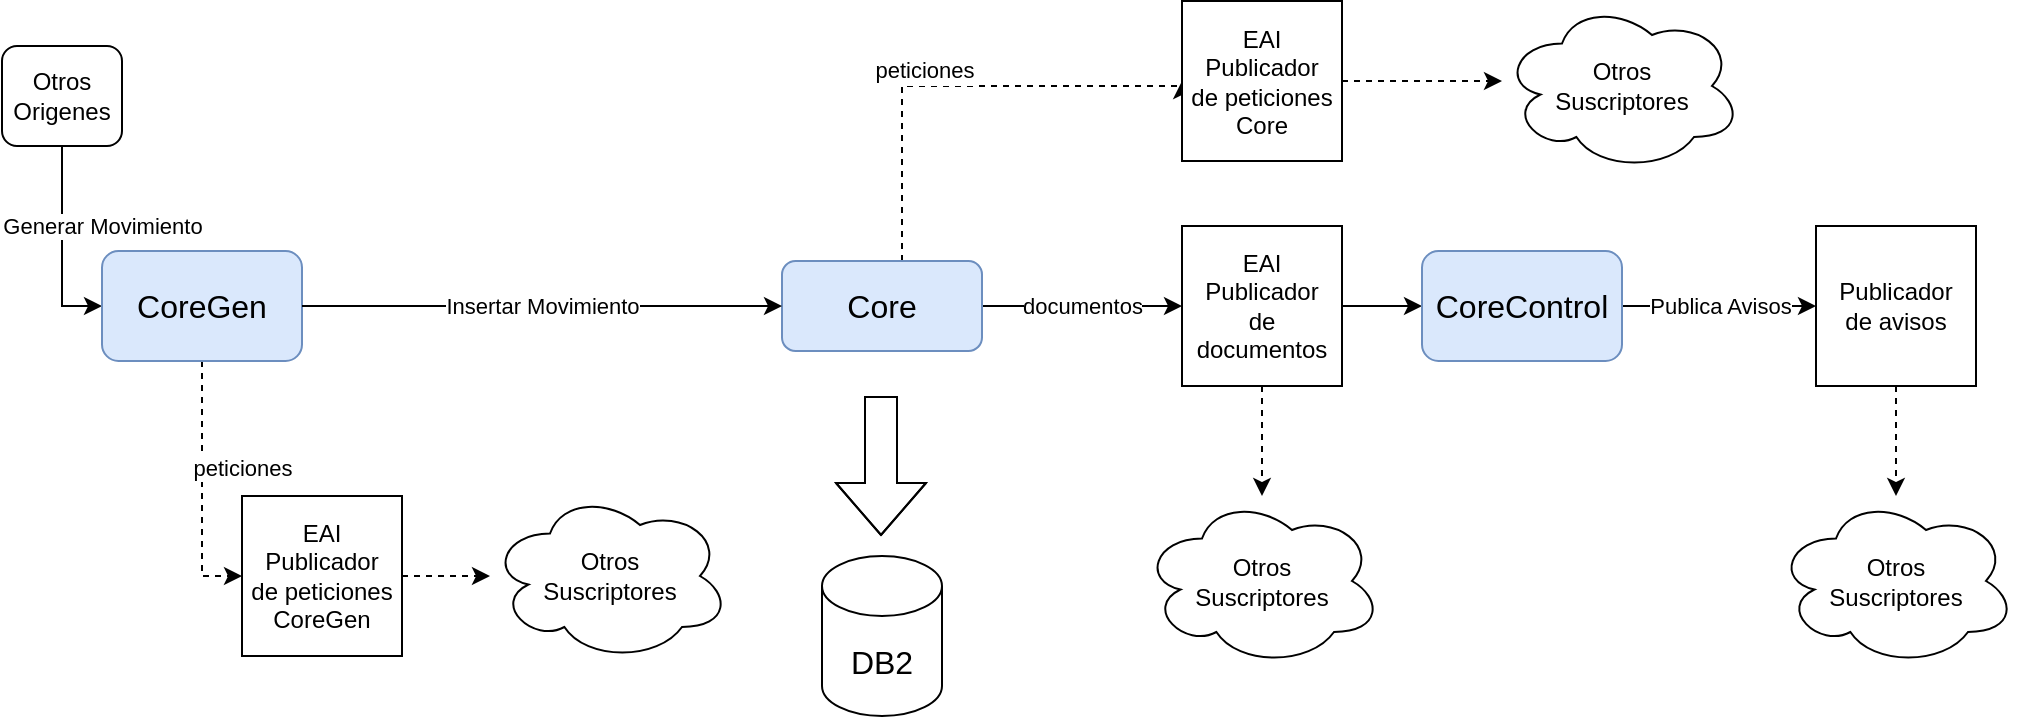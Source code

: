 <mxfile version="15.8.3" type="github">
  <diagram id="-0o5cr4pHuKrgGTw2OSu" name="Page-1">
    <mxGraphModel dx="1026" dy="752" grid="1" gridSize="10" guides="1" tooltips="1" connect="1" arrows="1" fold="1" page="1" pageScale="1" pageWidth="827" pageHeight="1169" math="0" shadow="0">
      <root>
        <mxCell id="0" />
        <mxCell id="1" parent="0" />
        <mxCell id="5MsrHsCFOJDOxcr9_rJd-3" value="Generar Movimiento" style="edgeStyle=orthogonalEdgeStyle;rounded=0;orthogonalLoop=1;jettySize=auto;html=1;entryX=0;entryY=0.5;entryDx=0;entryDy=0;" edge="1" parent="1" source="5MsrHsCFOJDOxcr9_rJd-1" target="5MsrHsCFOJDOxcr9_rJd-2">
          <mxGeometry x="-0.2" y="20" relative="1" as="geometry">
            <mxPoint as="offset" />
          </mxGeometry>
        </mxCell>
        <mxCell id="5MsrHsCFOJDOxcr9_rJd-1" value="Otros Origenes" style="rounded=1;whiteSpace=wrap;html=1;" vertex="1" parent="1">
          <mxGeometry x="50" y="110" width="60" height="50" as="geometry" />
        </mxCell>
        <mxCell id="5MsrHsCFOJDOxcr9_rJd-9" value="peticiones" style="edgeStyle=orthogonalEdgeStyle;rounded=0;orthogonalLoop=1;jettySize=auto;html=1;entryX=0;entryY=0.5;entryDx=0;entryDy=0;dashed=1;" edge="1" parent="1" source="5MsrHsCFOJDOxcr9_rJd-2" target="5MsrHsCFOJDOxcr9_rJd-8">
          <mxGeometry x="-0.176" y="20" relative="1" as="geometry">
            <mxPoint y="1" as="offset" />
          </mxGeometry>
        </mxCell>
        <mxCell id="5MsrHsCFOJDOxcr9_rJd-2" value="&lt;font style=&quot;font-size: 16px&quot;&gt;CoreGen&lt;/font&gt;" style="whiteSpace=wrap;html=1;rounded=1;fillColor=#dae8fc;strokeColor=#6c8ebf;" vertex="1" parent="1">
          <mxGeometry x="100" y="212.5" width="100" height="55" as="geometry" />
        </mxCell>
        <mxCell id="5MsrHsCFOJDOxcr9_rJd-11" value="documentos" style="edgeStyle=orthogonalEdgeStyle;rounded=0;orthogonalLoop=1;jettySize=auto;html=1;" edge="1" parent="1" source="5MsrHsCFOJDOxcr9_rJd-4" target="5MsrHsCFOJDOxcr9_rJd-6">
          <mxGeometry relative="1" as="geometry" />
        </mxCell>
        <mxCell id="5MsrHsCFOJDOxcr9_rJd-31" value="&lt;font style=&quot;font-size: 11px&quot;&gt;peticiones&lt;/font&gt;" style="edgeStyle=orthogonalEdgeStyle;rounded=0;orthogonalLoop=1;jettySize=auto;html=1;entryX=0;entryY=0.5;entryDx=0;entryDy=0;dashed=1;fontSize=16;" edge="1" parent="1" source="5MsrHsCFOJDOxcr9_rJd-4" target="5MsrHsCFOJDOxcr9_rJd-30">
          <mxGeometry x="-0.152" y="10" relative="1" as="geometry">
            <Array as="points">
              <mxPoint x="500" y="130" />
            </Array>
            <mxPoint x="1" as="offset" />
          </mxGeometry>
        </mxCell>
        <mxCell id="5MsrHsCFOJDOxcr9_rJd-4" value="&lt;font style=&quot;font-size: 16px&quot;&gt;Core&lt;/font&gt;" style="whiteSpace=wrap;html=1;rounded=1;fillColor=#dae8fc;strokeColor=#6c8ebf;" vertex="1" parent="1">
          <mxGeometry x="440" y="217.5" width="100" height="45" as="geometry" />
        </mxCell>
        <mxCell id="5MsrHsCFOJDOxcr9_rJd-12" style="edgeStyle=orthogonalEdgeStyle;rounded=0;orthogonalLoop=1;jettySize=auto;html=1;dashed=1;" edge="1" parent="1" source="5MsrHsCFOJDOxcr9_rJd-6" target="5MsrHsCFOJDOxcr9_rJd-13">
          <mxGeometry relative="1" as="geometry">
            <mxPoint x="760" y="240" as="targetPoint" />
          </mxGeometry>
        </mxCell>
        <mxCell id="5MsrHsCFOJDOxcr9_rJd-19" value="" style="edgeStyle=orthogonalEdgeStyle;rounded=0;orthogonalLoop=1;jettySize=auto;html=1;" edge="1" parent="1" source="5MsrHsCFOJDOxcr9_rJd-6" target="5MsrHsCFOJDOxcr9_rJd-17">
          <mxGeometry relative="1" as="geometry" />
        </mxCell>
        <mxCell id="5MsrHsCFOJDOxcr9_rJd-6" value="EAI&lt;br&gt;Publicador&lt;br&gt;de documentos" style="whiteSpace=wrap;html=1;aspect=fixed;" vertex="1" parent="1">
          <mxGeometry x="640" y="200" width="80" height="80" as="geometry" />
        </mxCell>
        <mxCell id="5MsrHsCFOJDOxcr9_rJd-10" value="Insertar Movimiento" style="edgeStyle=orthogonalEdgeStyle;rounded=0;orthogonalLoop=1;jettySize=auto;html=1;exitX=1;exitY=0.5;exitDx=0;exitDy=0;" edge="1" parent="1" source="5MsrHsCFOJDOxcr9_rJd-2" target="5MsrHsCFOJDOxcr9_rJd-4">
          <mxGeometry relative="1" as="geometry">
            <mxPoint x="380" y="210" as="sourcePoint" />
          </mxGeometry>
        </mxCell>
        <mxCell id="5MsrHsCFOJDOxcr9_rJd-16" style="edgeStyle=orthogonalEdgeStyle;rounded=0;orthogonalLoop=1;jettySize=auto;html=1;dashed=1;" edge="1" parent="1" source="5MsrHsCFOJDOxcr9_rJd-8" target="5MsrHsCFOJDOxcr9_rJd-15">
          <mxGeometry relative="1" as="geometry" />
        </mxCell>
        <mxCell id="5MsrHsCFOJDOxcr9_rJd-8" value="EAI&lt;br&gt;Publicador&lt;br&gt;de peticiones CoreGen" style="whiteSpace=wrap;html=1;aspect=fixed;" vertex="1" parent="1">
          <mxGeometry x="170" y="335" width="80" height="80" as="geometry" />
        </mxCell>
        <mxCell id="5MsrHsCFOJDOxcr9_rJd-13" value="Otros &lt;br&gt;Suscriptores" style="ellipse;shape=cloud;whiteSpace=wrap;html=1;" vertex="1" parent="1">
          <mxGeometry x="620" y="335" width="120" height="85" as="geometry" />
        </mxCell>
        <mxCell id="5MsrHsCFOJDOxcr9_rJd-15" value="Otros &lt;br&gt;Suscriptores" style="ellipse;shape=cloud;whiteSpace=wrap;html=1;" vertex="1" parent="1">
          <mxGeometry x="294" y="332.5" width="120" height="85" as="geometry" />
        </mxCell>
        <mxCell id="5MsrHsCFOJDOxcr9_rJd-20" value="Publica Avisos" style="edgeStyle=orthogonalEdgeStyle;rounded=0;orthogonalLoop=1;jettySize=auto;html=1;" edge="1" parent="1" source="5MsrHsCFOJDOxcr9_rJd-17" target="5MsrHsCFOJDOxcr9_rJd-18">
          <mxGeometry relative="1" as="geometry" />
        </mxCell>
        <mxCell id="5MsrHsCFOJDOxcr9_rJd-17" value="&lt;font style=&quot;font-size: 16px&quot;&gt;CoreControl&lt;/font&gt;" style="whiteSpace=wrap;html=1;rounded=1;fillColor=#dae8fc;strokeColor=#6c8ebf;" vertex="1" parent="1">
          <mxGeometry x="760" y="212.5" width="100" height="55" as="geometry" />
        </mxCell>
        <mxCell id="5MsrHsCFOJDOxcr9_rJd-27" value="" style="edgeStyle=orthogonalEdgeStyle;rounded=0;orthogonalLoop=1;jettySize=auto;html=1;dashed=1;fontSize=16;" edge="1" parent="1" source="5MsrHsCFOJDOxcr9_rJd-18" target="5MsrHsCFOJDOxcr9_rJd-26">
          <mxGeometry relative="1" as="geometry" />
        </mxCell>
        <mxCell id="5MsrHsCFOJDOxcr9_rJd-18" value="Publicador&lt;br&gt;de avisos" style="whiteSpace=wrap;html=1;aspect=fixed;" vertex="1" parent="1">
          <mxGeometry x="957" y="200" width="80" height="80" as="geometry" />
        </mxCell>
        <mxCell id="5MsrHsCFOJDOxcr9_rJd-23" value="DB2" style="shape=cylinder3;whiteSpace=wrap;html=1;boundedLbl=1;backgroundOutline=1;size=15;fontSize=16;" vertex="1" parent="1">
          <mxGeometry x="460" y="365" width="60" height="80" as="geometry" />
        </mxCell>
        <mxCell id="5MsrHsCFOJDOxcr9_rJd-25" value="" style="shape=flexArrow;endArrow=classic;html=1;rounded=0;fontSize=16;endWidth=28;endSize=8.33;width=16;" edge="1" parent="1">
          <mxGeometry width="50" height="50" relative="1" as="geometry">
            <mxPoint x="489.5" y="285" as="sourcePoint" />
            <mxPoint x="489.5" y="355" as="targetPoint" />
            <Array as="points">
              <mxPoint x="489.5" y="305" />
              <mxPoint x="489.5" y="315" />
            </Array>
          </mxGeometry>
        </mxCell>
        <mxCell id="5MsrHsCFOJDOxcr9_rJd-26" value="Otros &lt;br&gt;Suscriptores" style="ellipse;shape=cloud;whiteSpace=wrap;html=1;" vertex="1" parent="1">
          <mxGeometry x="937" y="335" width="120" height="85" as="geometry" />
        </mxCell>
        <mxCell id="5MsrHsCFOJDOxcr9_rJd-33" value="" style="edgeStyle=orthogonalEdgeStyle;rounded=0;orthogonalLoop=1;jettySize=auto;html=1;dashed=1;fontSize=11;" edge="1" parent="1" source="5MsrHsCFOJDOxcr9_rJd-30">
          <mxGeometry relative="1" as="geometry">
            <mxPoint x="800" y="127.5" as="targetPoint" />
          </mxGeometry>
        </mxCell>
        <mxCell id="5MsrHsCFOJDOxcr9_rJd-30" value="EAI&lt;br&gt;Publicador&lt;br&gt;de peticiones&lt;br&gt;Core" style="whiteSpace=wrap;html=1;aspect=fixed;" vertex="1" parent="1">
          <mxGeometry x="640" y="87.5" width="80" height="80" as="geometry" />
        </mxCell>
        <mxCell id="5MsrHsCFOJDOxcr9_rJd-32" value="Otros &lt;br&gt;Suscriptores" style="ellipse;shape=cloud;whiteSpace=wrap;html=1;" vertex="1" parent="1">
          <mxGeometry x="800" y="87.5" width="120" height="85" as="geometry" />
        </mxCell>
      </root>
    </mxGraphModel>
  </diagram>
</mxfile>
